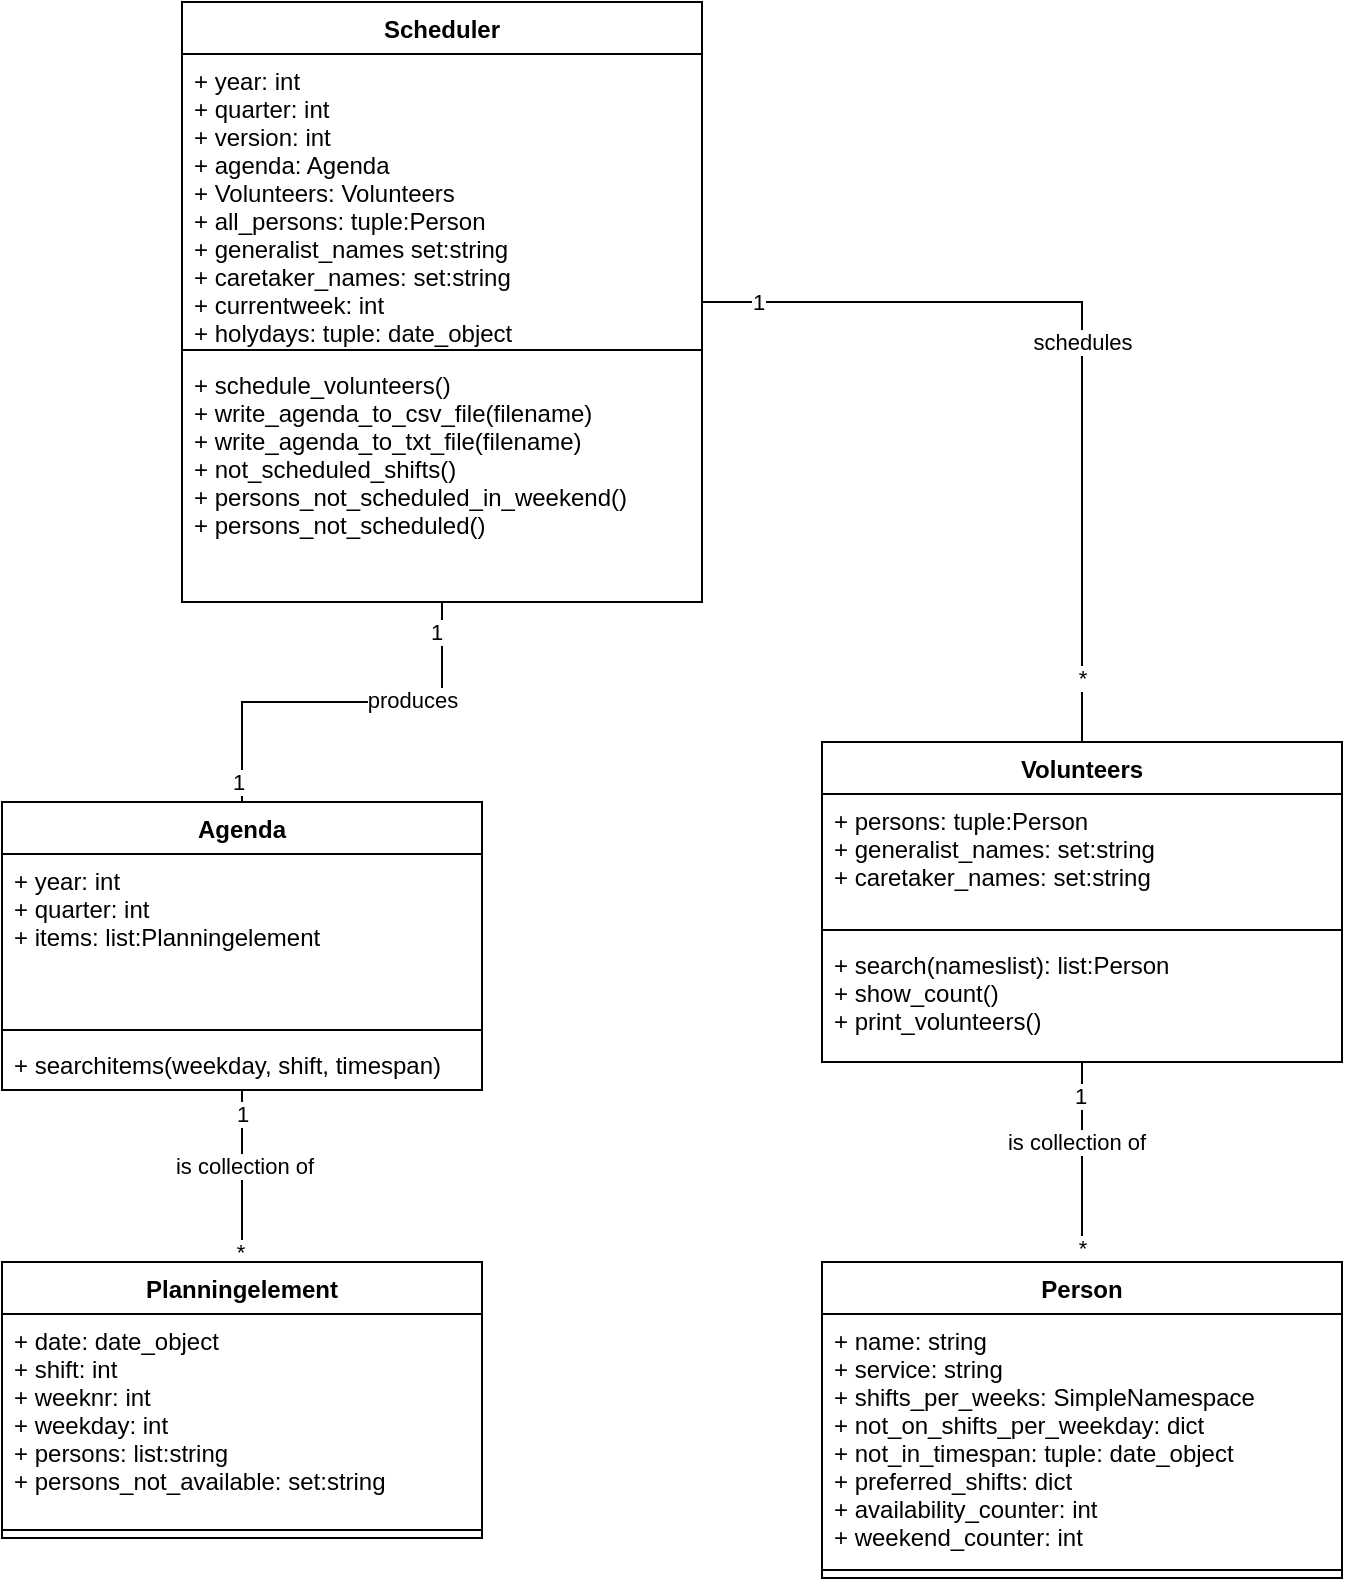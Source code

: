 <mxfile version="20.8.16" type="device"><diagram id="C5RBs43oDa-KdzZeNtuy" name="Page-1"><mxGraphModel dx="1084" dy="806" grid="1" gridSize="10" guides="1" tooltips="1" connect="1" arrows="1" fold="1" page="1" pageScale="1" pageWidth="827" pageHeight="1169" math="0" shadow="0"><root><mxCell id="WIyWlLk6GJQsqaUBKTNV-0"/><mxCell id="WIyWlLk6GJQsqaUBKTNV-1" parent="WIyWlLk6GJQsqaUBKTNV-0"/><mxCell id="VDgq4bbnf0pjbDz8Ml8L-37" style="edgeStyle=orthogonalEdgeStyle;rounded=0;orthogonalLoop=1;jettySize=auto;html=1;entryX=0.5;entryY=0.069;entryDx=0;entryDy=0;entryPerimeter=0;" edge="1" parent="WIyWlLk6GJQsqaUBKTNV-1" source="VDgq4bbnf0pjbDz8Ml8L-4" target="VDgq4bbnf0pjbDz8Ml8L-8"><mxGeometry relative="1" as="geometry"/></mxCell><mxCell id="VDgq4bbnf0pjbDz8Ml8L-46" value="produces" style="edgeLabel;html=1;align=center;verticalAlign=middle;resizable=0;points=[];" vertex="1" connectable="0" parent="VDgq4bbnf0pjbDz8Ml8L-37"><mxGeometry x="-0.378" y="-1" relative="1" as="geometry"><mxPoint as="offset"/></mxGeometry></mxCell><mxCell id="VDgq4bbnf0pjbDz8Ml8L-51" value="1" style="edgeLabel;html=1;align=center;verticalAlign=middle;resizable=0;points=[];" vertex="1" connectable="0" parent="VDgq4bbnf0pjbDz8Ml8L-37"><mxGeometry x="-0.857" y="-3" relative="1" as="geometry"><mxPoint as="offset"/></mxGeometry></mxCell><mxCell id="VDgq4bbnf0pjbDz8Ml8L-52" value="1" style="edgeLabel;html=1;align=center;verticalAlign=middle;resizable=0;points=[];" vertex="1" connectable="0" parent="VDgq4bbnf0pjbDz8Ml8L-37"><mxGeometry x="0.81" y="-2" relative="1" as="geometry"><mxPoint as="offset"/></mxGeometry></mxCell><mxCell id="VDgq4bbnf0pjbDz8Ml8L-40" value="schedules" style="edgeStyle=orthogonalEdgeStyle;rounded=0;orthogonalLoop=1;jettySize=auto;html=1;entryX=0.5;entryY=0.063;entryDx=0;entryDy=0;entryPerimeter=0;" edge="1" parent="WIyWlLk6GJQsqaUBKTNV-1" source="VDgq4bbnf0pjbDz8Ml8L-4" target="VDgq4bbnf0pjbDz8Ml8L-33"><mxGeometry relative="1" as="geometry"/></mxCell><mxCell id="VDgq4bbnf0pjbDz8Ml8L-49" value="*" style="edgeLabel;html=1;align=center;verticalAlign=middle;resizable=0;points=[];" vertex="1" connectable="0" parent="VDgq4bbnf0pjbDz8Ml8L-40"><mxGeometry x="0.8" relative="1" as="geometry"><mxPoint as="offset"/></mxGeometry></mxCell><mxCell id="VDgq4bbnf0pjbDz8Ml8L-50" value="1" style="edgeLabel;html=1;align=center;verticalAlign=middle;resizable=0;points=[];" vertex="1" connectable="0" parent="VDgq4bbnf0pjbDz8Ml8L-40"><mxGeometry x="-0.867" relative="1" as="geometry"><mxPoint as="offset"/></mxGeometry></mxCell><mxCell id="VDgq4bbnf0pjbDz8Ml8L-4" value="Scheduler" style="swimlane;fontStyle=1;align=center;verticalAlign=top;childLayout=stackLayout;horizontal=1;startSize=26;horizontalStack=0;resizeParent=1;resizeParentMax=0;resizeLast=0;collapsible=1;marginBottom=0;" vertex="1" parent="WIyWlLk6GJQsqaUBKTNV-1"><mxGeometry x="160" y="20" width="260" height="300" as="geometry"/></mxCell><mxCell id="VDgq4bbnf0pjbDz8Ml8L-5" value="+ year: int&#10;+ quarter: int&#10;+ version: int&#10;+ agenda: Agenda&#10;+ Volunteers: Volunteers&#10;+ all_persons: tuple:Person&#10;+ generalist_names set:string &#10;+ caretaker_names: set:string&#10;+ currentweek: int&#10;+ holydays: tuple: date_object" style="text;strokeColor=none;fillColor=none;align=left;verticalAlign=top;spacingLeft=4;spacingRight=4;overflow=hidden;rotatable=0;points=[[0,0.5],[1,0.5]];portConstraint=eastwest;" vertex="1" parent="VDgq4bbnf0pjbDz8Ml8L-4"><mxGeometry y="26" width="260" height="144" as="geometry"/></mxCell><mxCell id="VDgq4bbnf0pjbDz8Ml8L-6" value="" style="line;strokeWidth=1;fillColor=none;align=left;verticalAlign=middle;spacingTop=-1;spacingLeft=3;spacingRight=3;rotatable=0;labelPosition=right;points=[];portConstraint=eastwest;strokeColor=inherit;" vertex="1" parent="VDgq4bbnf0pjbDz8Ml8L-4"><mxGeometry y="170" width="260" height="8" as="geometry"/></mxCell><mxCell id="VDgq4bbnf0pjbDz8Ml8L-7" value="+ schedule_volunteers()&#10;+ write_agenda_to_csv_file(filename)&#10;+ write_agenda_to_txt_file(filename)&#10;+ not_scheduled_shifts()&#10;+ persons_not_scheduled_in_weekend()&#10;+ persons_not_scheduled()" style="text;strokeColor=none;fillColor=none;align=left;verticalAlign=top;spacingLeft=4;spacingRight=4;overflow=hidden;rotatable=0;points=[[0,0.5],[1,0.5]];portConstraint=eastwest;" vertex="1" parent="VDgq4bbnf0pjbDz8Ml8L-4"><mxGeometry y="178" width="260" height="122" as="geometry"/></mxCell><mxCell id="VDgq4bbnf0pjbDz8Ml8L-38" style="edgeStyle=orthogonalEdgeStyle;rounded=0;orthogonalLoop=1;jettySize=auto;html=1;entryX=0.5;entryY=0.072;entryDx=0;entryDy=0;entryPerimeter=0;" edge="1" parent="WIyWlLk6GJQsqaUBKTNV-1" source="VDgq4bbnf0pjbDz8Ml8L-8" target="VDgq4bbnf0pjbDz8Ml8L-29"><mxGeometry relative="1" as="geometry"/></mxCell><mxCell id="VDgq4bbnf0pjbDz8Ml8L-47" value="is collection of" style="edgeLabel;html=1;align=center;verticalAlign=middle;resizable=0;points=[];" vertex="1" connectable="0" parent="VDgq4bbnf0pjbDz8Ml8L-38"><mxGeometry x="-0.206" y="1" relative="1" as="geometry"><mxPoint as="offset"/></mxGeometry></mxCell><mxCell id="VDgq4bbnf0pjbDz8Ml8L-53" value="1" style="edgeLabel;html=1;align=center;verticalAlign=middle;resizable=0;points=[];" vertex="1" connectable="0" parent="VDgq4bbnf0pjbDz8Ml8L-38"><mxGeometry x="-0.75" relative="1" as="geometry"><mxPoint as="offset"/></mxGeometry></mxCell><mxCell id="VDgq4bbnf0pjbDz8Ml8L-54" value="*" style="edgeLabel;html=1;align=center;verticalAlign=middle;resizable=0;points=[];" vertex="1" connectable="0" parent="VDgq4bbnf0pjbDz8Ml8L-38"><mxGeometry x="0.689" y="-1" relative="1" as="geometry"><mxPoint as="offset"/></mxGeometry></mxCell><mxCell id="VDgq4bbnf0pjbDz8Ml8L-8" value="Agenda" style="swimlane;fontStyle=1;align=center;verticalAlign=top;childLayout=stackLayout;horizontal=1;startSize=26;horizontalStack=0;resizeParent=1;resizeParentMax=0;resizeLast=0;collapsible=1;marginBottom=0;" vertex="1" parent="WIyWlLk6GJQsqaUBKTNV-1"><mxGeometry x="70" y="420" width="240" height="144" as="geometry"/></mxCell><mxCell id="VDgq4bbnf0pjbDz8Ml8L-9" value="+ year: int&#10;+ quarter: int&#10;+ items: list:Planningelement&#10;" style="text;strokeColor=none;fillColor=none;align=left;verticalAlign=top;spacingLeft=4;spacingRight=4;overflow=hidden;rotatable=0;points=[[0,0.5],[1,0.5]];portConstraint=eastwest;" vertex="1" parent="VDgq4bbnf0pjbDz8Ml8L-8"><mxGeometry y="26" width="240" height="84" as="geometry"/></mxCell><mxCell id="VDgq4bbnf0pjbDz8Ml8L-10" value="" style="line;strokeWidth=1;fillColor=none;align=left;verticalAlign=middle;spacingTop=-1;spacingLeft=3;spacingRight=3;rotatable=0;labelPosition=right;points=[];portConstraint=eastwest;strokeColor=inherit;" vertex="1" parent="VDgq4bbnf0pjbDz8Ml8L-8"><mxGeometry y="110" width="240" height="8" as="geometry"/></mxCell><mxCell id="VDgq4bbnf0pjbDz8Ml8L-11" value="+ searchitems(weekday, shift, timespan)" style="text;strokeColor=none;fillColor=none;align=left;verticalAlign=top;spacingLeft=4;spacingRight=4;overflow=hidden;rotatable=0;points=[[0,0.5],[1,0.5]];portConstraint=eastwest;" vertex="1" parent="VDgq4bbnf0pjbDz8Ml8L-8"><mxGeometry y="118" width="240" height="26" as="geometry"/></mxCell><mxCell id="VDgq4bbnf0pjbDz8Ml8L-29" value="Planningelement" style="swimlane;fontStyle=1;align=center;verticalAlign=top;childLayout=stackLayout;horizontal=1;startSize=26;horizontalStack=0;resizeParent=1;resizeParentMax=0;resizeLast=0;collapsible=1;marginBottom=0;" vertex="1" parent="WIyWlLk6GJQsqaUBKTNV-1"><mxGeometry x="70" y="650" width="240" height="138" as="geometry"/></mxCell><mxCell id="VDgq4bbnf0pjbDz8Ml8L-30" value="+ date: date_object&#10;+ shift: int&#10;+ weeknr: int&#10;+ weekday: int&#10;+ persons: list:string&#10;+ persons_not_available: set:string" style="text;strokeColor=none;fillColor=none;align=left;verticalAlign=top;spacingLeft=4;spacingRight=4;overflow=hidden;rotatable=0;points=[[0,0.5],[1,0.5]];portConstraint=eastwest;" vertex="1" parent="VDgq4bbnf0pjbDz8Ml8L-29"><mxGeometry y="26" width="240" height="104" as="geometry"/></mxCell><mxCell id="VDgq4bbnf0pjbDz8Ml8L-31" value="" style="line;strokeWidth=1;fillColor=none;align=left;verticalAlign=middle;spacingTop=-1;spacingLeft=3;spacingRight=3;rotatable=0;labelPosition=right;points=[];portConstraint=eastwest;strokeColor=inherit;" vertex="1" parent="VDgq4bbnf0pjbDz8Ml8L-29"><mxGeometry y="130" width="240" height="8" as="geometry"/></mxCell><mxCell id="VDgq4bbnf0pjbDz8Ml8L-45" style="edgeStyle=orthogonalEdgeStyle;rounded=0;orthogonalLoop=1;jettySize=auto;html=1;entryX=0.5;entryY=0.063;entryDx=0;entryDy=0;entryPerimeter=0;" edge="1" parent="WIyWlLk6GJQsqaUBKTNV-1" source="VDgq4bbnf0pjbDz8Ml8L-33" target="VDgq4bbnf0pjbDz8Ml8L-41"><mxGeometry relative="1" as="geometry"/></mxCell><mxCell id="VDgq4bbnf0pjbDz8Ml8L-48" value="is collection of" style="edgeLabel;html=1;align=center;verticalAlign=middle;resizable=0;points=[];" vertex="1" connectable="0" parent="VDgq4bbnf0pjbDz8Ml8L-45"><mxGeometry x="-0.272" y="-3" relative="1" as="geometry"><mxPoint as="offset"/></mxGeometry></mxCell><mxCell id="VDgq4bbnf0pjbDz8Ml8L-55" value="1" style="edgeLabel;html=1;align=center;verticalAlign=middle;resizable=0;points=[];" vertex="1" connectable="0" parent="VDgq4bbnf0pjbDz8Ml8L-45"><mxGeometry x="-0.691" y="-1" relative="1" as="geometry"><mxPoint as="offset"/></mxGeometry></mxCell><mxCell id="VDgq4bbnf0pjbDz8Ml8L-56" value="*" style="edgeLabel;html=1;align=center;verticalAlign=middle;resizable=0;points=[];" vertex="1" connectable="0" parent="VDgq4bbnf0pjbDz8Ml8L-45"><mxGeometry x="0.692" relative="1" as="geometry"><mxPoint as="offset"/></mxGeometry></mxCell><mxCell id="VDgq4bbnf0pjbDz8Ml8L-33" value="Volunteers" style="swimlane;fontStyle=1;align=center;verticalAlign=top;childLayout=stackLayout;horizontal=1;startSize=26;horizontalStack=0;resizeParent=1;resizeParentMax=0;resizeLast=0;collapsible=1;marginBottom=0;" vertex="1" parent="WIyWlLk6GJQsqaUBKTNV-1"><mxGeometry x="480" y="390" width="260" height="160" as="geometry"/></mxCell><mxCell id="VDgq4bbnf0pjbDz8Ml8L-34" value="+ persons: tuple:Person&#10;+ generalist_names: set:string&#10;+ caretaker_names: set:string" style="text;strokeColor=none;fillColor=none;align=left;verticalAlign=top;spacingLeft=4;spacingRight=4;overflow=hidden;rotatable=0;points=[[0,0.5],[1,0.5]];portConstraint=eastwest;" vertex="1" parent="VDgq4bbnf0pjbDz8Ml8L-33"><mxGeometry y="26" width="260" height="64" as="geometry"/></mxCell><mxCell id="VDgq4bbnf0pjbDz8Ml8L-35" value="" style="line;strokeWidth=1;fillColor=none;align=left;verticalAlign=middle;spacingTop=-1;spacingLeft=3;spacingRight=3;rotatable=0;labelPosition=right;points=[];portConstraint=eastwest;strokeColor=inherit;" vertex="1" parent="VDgq4bbnf0pjbDz8Ml8L-33"><mxGeometry y="90" width="260" height="8" as="geometry"/></mxCell><mxCell id="VDgq4bbnf0pjbDz8Ml8L-36" value="+ search(nameslist): list:Person&#10;+ show_count()&#10;+ print_volunteers()" style="text;strokeColor=none;fillColor=none;align=left;verticalAlign=top;spacingLeft=4;spacingRight=4;overflow=hidden;rotatable=0;points=[[0,0.5],[1,0.5]];portConstraint=eastwest;" vertex="1" parent="VDgq4bbnf0pjbDz8Ml8L-33"><mxGeometry y="98" width="260" height="62" as="geometry"/></mxCell><mxCell id="VDgq4bbnf0pjbDz8Ml8L-41" value="Person" style="swimlane;fontStyle=1;align=center;verticalAlign=top;childLayout=stackLayout;horizontal=1;startSize=26;horizontalStack=0;resizeParent=1;resizeParentMax=0;resizeLast=0;collapsible=1;marginBottom=0;" vertex="1" parent="WIyWlLk6GJQsqaUBKTNV-1"><mxGeometry x="480" y="650" width="260" height="158" as="geometry"/></mxCell><mxCell id="VDgq4bbnf0pjbDz8Ml8L-42" value="+ name: string&#10;+ service: string&#10;+ shifts_per_weeks: SimpleNamespace&#10;+ not_on_shifts_per_weekday: dict&#10;+ not_in_timespan: tuple: date_object&#10;+ preferred_shifts: dict&#10;+ availability_counter: int&#10;+ weekend_counter: int" style="text;strokeColor=none;fillColor=none;align=left;verticalAlign=top;spacingLeft=4;spacingRight=4;overflow=hidden;rotatable=0;points=[[0,0.5],[1,0.5]];portConstraint=eastwest;" vertex="1" parent="VDgq4bbnf0pjbDz8Ml8L-41"><mxGeometry y="26" width="260" height="124" as="geometry"/></mxCell><mxCell id="VDgq4bbnf0pjbDz8Ml8L-43" value="" style="line;strokeWidth=1;fillColor=none;align=left;verticalAlign=middle;spacingTop=-1;spacingLeft=3;spacingRight=3;rotatable=0;labelPosition=right;points=[];portConstraint=eastwest;strokeColor=inherit;" vertex="1" parent="VDgq4bbnf0pjbDz8Ml8L-41"><mxGeometry y="150" width="260" height="8" as="geometry"/></mxCell></root></mxGraphModel></diagram></mxfile>